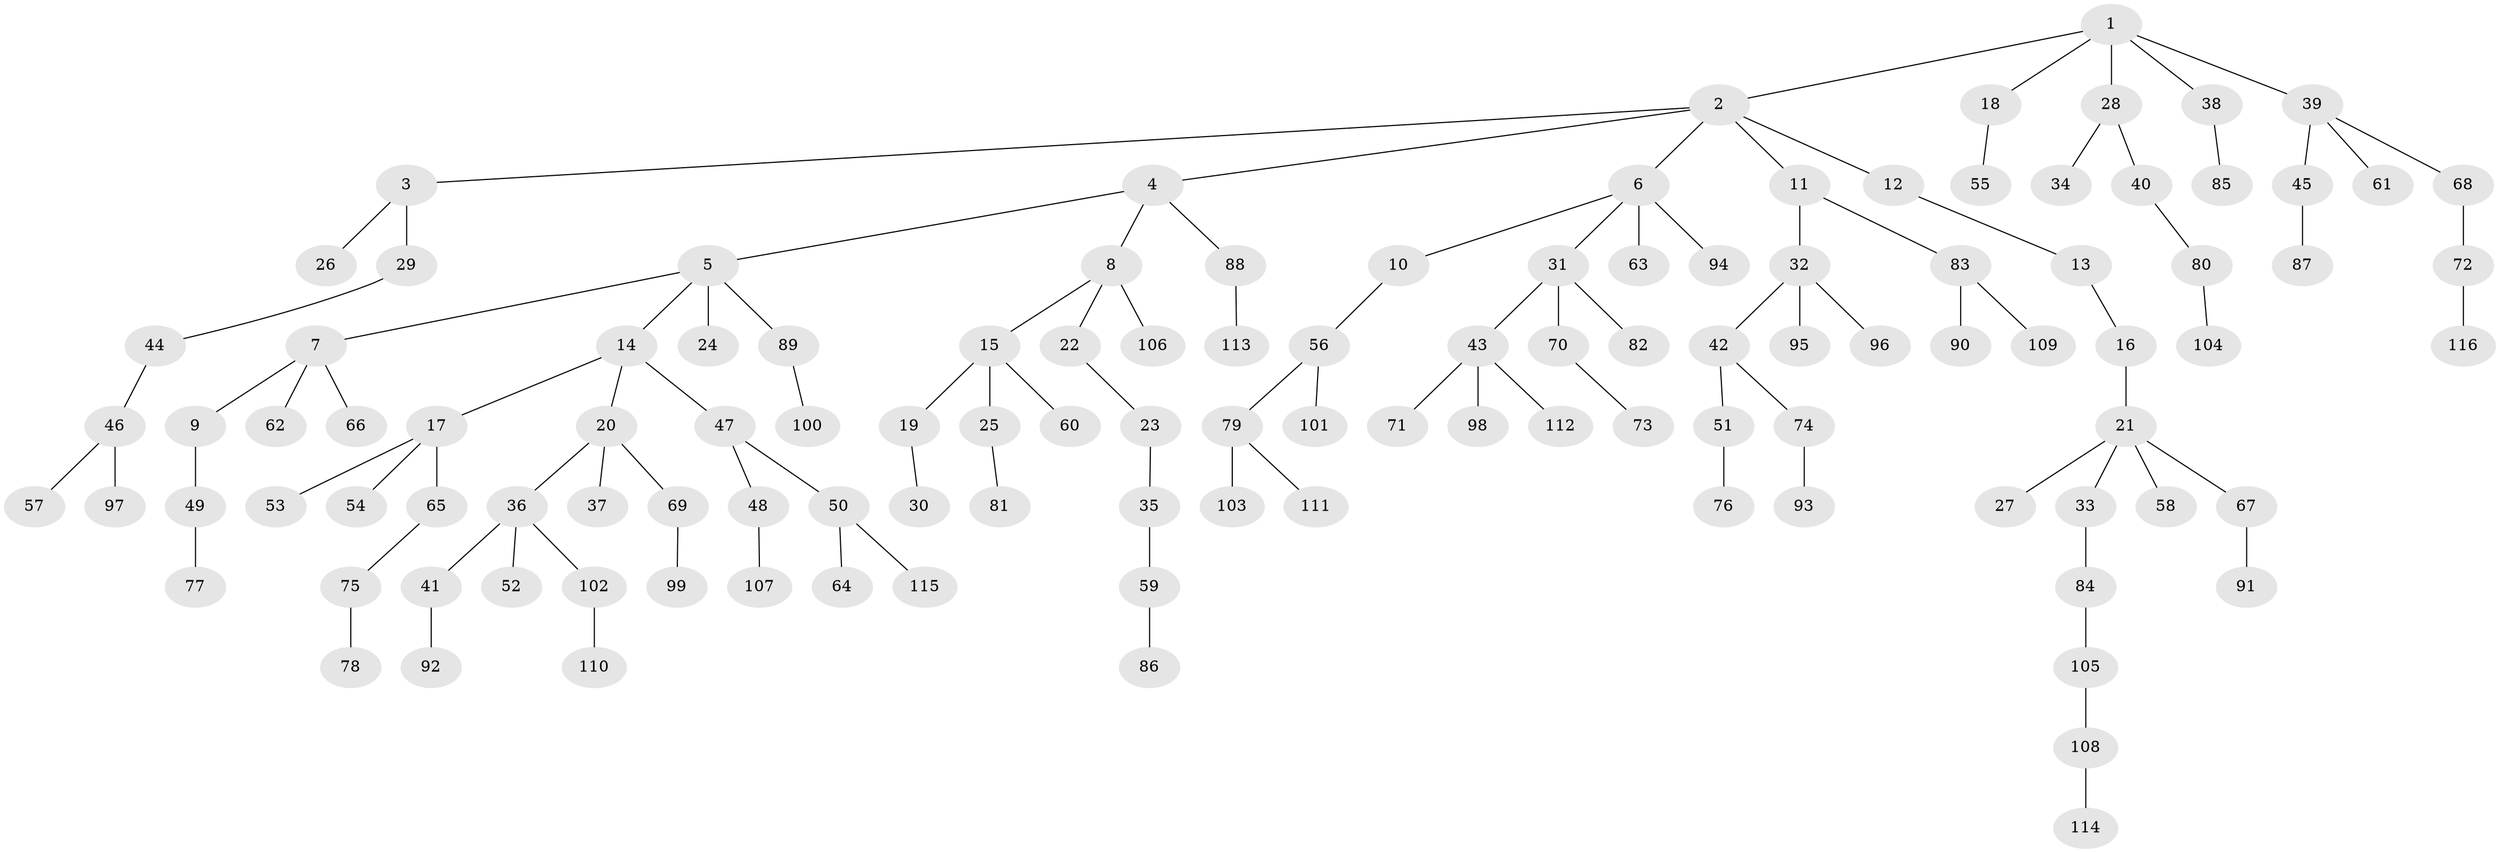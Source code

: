 // coarse degree distribution, {9: 0.013157894736842105, 2: 0.2631578947368421, 4: 0.05263157894736842, 7: 0.013157894736842105, 3: 0.15789473684210525, 1: 0.4868421052631579, 5: 0.013157894736842105}
// Generated by graph-tools (version 1.1) at 2025/42/03/06/25 10:42:04]
// undirected, 116 vertices, 115 edges
graph export_dot {
graph [start="1"]
  node [color=gray90,style=filled];
  1;
  2;
  3;
  4;
  5;
  6;
  7;
  8;
  9;
  10;
  11;
  12;
  13;
  14;
  15;
  16;
  17;
  18;
  19;
  20;
  21;
  22;
  23;
  24;
  25;
  26;
  27;
  28;
  29;
  30;
  31;
  32;
  33;
  34;
  35;
  36;
  37;
  38;
  39;
  40;
  41;
  42;
  43;
  44;
  45;
  46;
  47;
  48;
  49;
  50;
  51;
  52;
  53;
  54;
  55;
  56;
  57;
  58;
  59;
  60;
  61;
  62;
  63;
  64;
  65;
  66;
  67;
  68;
  69;
  70;
  71;
  72;
  73;
  74;
  75;
  76;
  77;
  78;
  79;
  80;
  81;
  82;
  83;
  84;
  85;
  86;
  87;
  88;
  89;
  90;
  91;
  92;
  93;
  94;
  95;
  96;
  97;
  98;
  99;
  100;
  101;
  102;
  103;
  104;
  105;
  106;
  107;
  108;
  109;
  110;
  111;
  112;
  113;
  114;
  115;
  116;
  1 -- 2;
  1 -- 18;
  1 -- 28;
  1 -- 38;
  1 -- 39;
  2 -- 3;
  2 -- 4;
  2 -- 6;
  2 -- 11;
  2 -- 12;
  3 -- 26;
  3 -- 29;
  4 -- 5;
  4 -- 8;
  4 -- 88;
  5 -- 7;
  5 -- 14;
  5 -- 24;
  5 -- 89;
  6 -- 10;
  6 -- 31;
  6 -- 63;
  6 -- 94;
  7 -- 9;
  7 -- 62;
  7 -- 66;
  8 -- 15;
  8 -- 22;
  8 -- 106;
  9 -- 49;
  10 -- 56;
  11 -- 32;
  11 -- 83;
  12 -- 13;
  13 -- 16;
  14 -- 17;
  14 -- 20;
  14 -- 47;
  15 -- 19;
  15 -- 25;
  15 -- 60;
  16 -- 21;
  17 -- 53;
  17 -- 54;
  17 -- 65;
  18 -- 55;
  19 -- 30;
  20 -- 36;
  20 -- 37;
  20 -- 69;
  21 -- 27;
  21 -- 33;
  21 -- 58;
  21 -- 67;
  22 -- 23;
  23 -- 35;
  25 -- 81;
  28 -- 34;
  28 -- 40;
  29 -- 44;
  31 -- 43;
  31 -- 70;
  31 -- 82;
  32 -- 42;
  32 -- 95;
  32 -- 96;
  33 -- 84;
  35 -- 59;
  36 -- 41;
  36 -- 52;
  36 -- 102;
  38 -- 85;
  39 -- 45;
  39 -- 61;
  39 -- 68;
  40 -- 80;
  41 -- 92;
  42 -- 51;
  42 -- 74;
  43 -- 71;
  43 -- 98;
  43 -- 112;
  44 -- 46;
  45 -- 87;
  46 -- 57;
  46 -- 97;
  47 -- 48;
  47 -- 50;
  48 -- 107;
  49 -- 77;
  50 -- 64;
  50 -- 115;
  51 -- 76;
  56 -- 79;
  56 -- 101;
  59 -- 86;
  65 -- 75;
  67 -- 91;
  68 -- 72;
  69 -- 99;
  70 -- 73;
  72 -- 116;
  74 -- 93;
  75 -- 78;
  79 -- 103;
  79 -- 111;
  80 -- 104;
  83 -- 90;
  83 -- 109;
  84 -- 105;
  88 -- 113;
  89 -- 100;
  102 -- 110;
  105 -- 108;
  108 -- 114;
}
